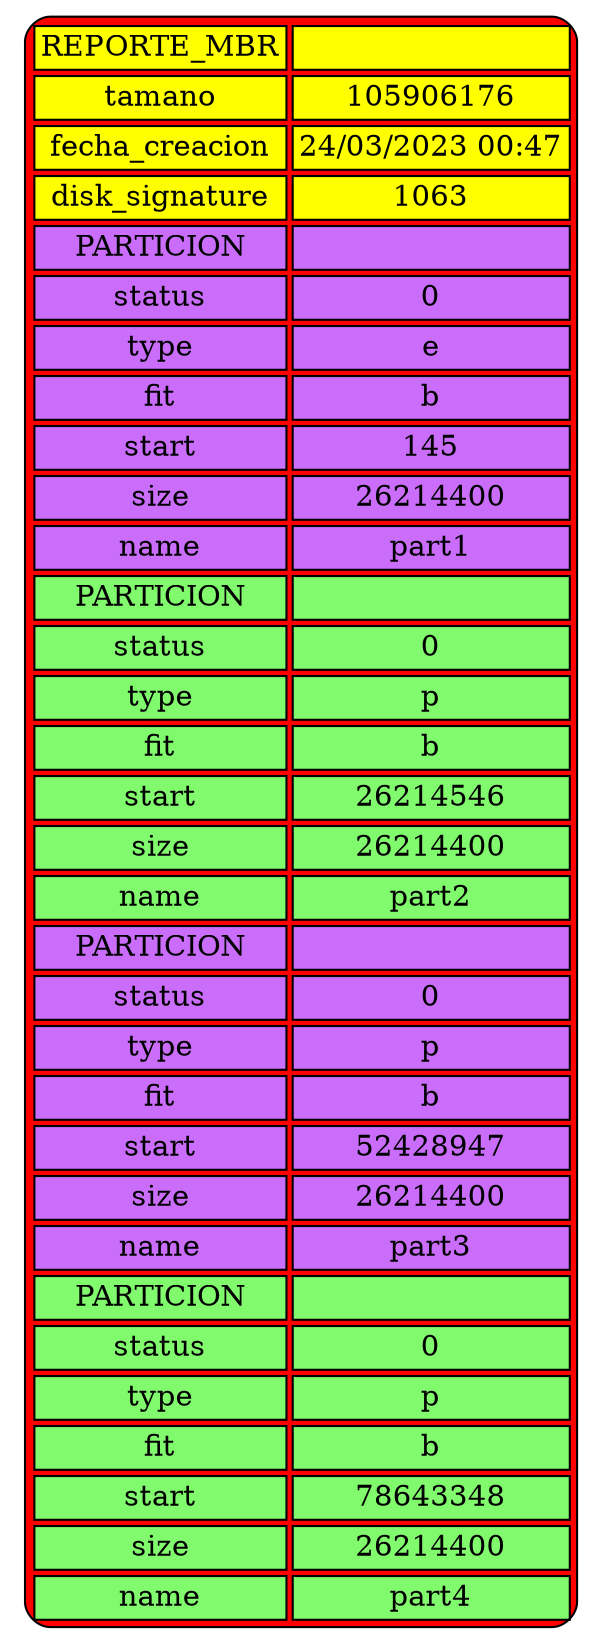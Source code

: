 digraph G {
a0 [shape=none label=<
<TABLE cellspacing="3" cellpadding="2" style="rounded" bgcolor="red">
<TR>
<TD bgcolor="yellow">REPORTE_MBR</TD>
<TD bgcolor="yellow"></TD>
</TR>

<TR>
<TD bgcolor="yellow">tamano</TD>
<TD bgcolor="yellow">105906176</TD>
</TR>

<TR>
<TD bgcolor="yellow">fecha_creacion</TD>
<TD bgcolor="yellow">24/03/2023 00:47</TD>
</TR>

<TR>
<TD bgcolor="yellow">disk_signature</TD>
<TD bgcolor="yellow">1063</TD>
</TR>


<TR>
<TD bgcolor="#c96dfa">PARTICION</TD>
<TD bgcolor="#c96dfa"></TD>
</TR>

<TR>
<TD bgcolor="#c96dfa">status</TD>
<TD bgcolor="#c96dfa">0</TD>
</TR>

<TR>
<TD bgcolor="#c96dfa">type</TD>
<TD bgcolor="#c96dfa">e</TD>
</TR>

<TR>
<TD bgcolor="#c96dfa">fit</TD>
<TD bgcolor="#c96dfa">b</TD>
</TR>

<TR>
<TD bgcolor="#c96dfa">start</TD>
<TD bgcolor="#c96dfa">145</TD>
</TR>

<TR>
<TD bgcolor="#c96dfa">size</TD>
<TD bgcolor="#c96dfa">26214400</TD>
</TR>

<TR>
<TD bgcolor="#c96dfa">name</TD>
<TD bgcolor="#c96dfa">part1</TD>
</TR>


<TR>
<TD bgcolor="#82fa6d">PARTICION</TD>
<TD bgcolor="#82fa6d"></TD>
</TR>

<TR>
<TD bgcolor="#82fa6d">status</TD>
<TD bgcolor="#82fa6d">0</TD>
</TR>

<TR>
<TD bgcolor="#82fa6d">type</TD>
<TD bgcolor="#82fa6d">p</TD>
</TR>

<TR>
<TD bgcolor="#82fa6d">fit</TD>
<TD bgcolor="#82fa6d">b</TD>
</TR>

<TR>
<TD bgcolor="#82fa6d">start</TD>
<TD bgcolor="#82fa6d">26214546</TD>
</TR>

<TR>
<TD bgcolor="#82fa6d">size</TD>
<TD bgcolor="#82fa6d">26214400</TD>
</TR>

<TR>
<TD bgcolor="#82fa6d">name</TD>
<TD bgcolor="#82fa6d">part2</TD>
</TR>


<TR>
<TD bgcolor="#c96dfa">PARTICION</TD>
<TD bgcolor="#c96dfa"></TD>
</TR>

<TR>
<TD bgcolor="#c96dfa">status</TD>
<TD bgcolor="#c96dfa">0</TD>
</TR>

<TR>
<TD bgcolor="#c96dfa">type</TD>
<TD bgcolor="#c96dfa">p</TD>
</TR>

<TR>
<TD bgcolor="#c96dfa">fit</TD>
<TD bgcolor="#c96dfa">b</TD>
</TR>

<TR>
<TD bgcolor="#c96dfa">start</TD>
<TD bgcolor="#c96dfa">52428947</TD>
</TR>

<TR>
<TD bgcolor="#c96dfa">size</TD>
<TD bgcolor="#c96dfa">26214400</TD>
</TR>

<TR>
<TD bgcolor="#c96dfa">name</TD>
<TD bgcolor="#c96dfa">part3</TD>
</TR>


<TR>
<TD bgcolor="#82fa6d">PARTICION</TD>
<TD bgcolor="#82fa6d"></TD>
</TR>

<TR>
<TD bgcolor="#82fa6d">status</TD>
<TD bgcolor="#82fa6d">0</TD>
</TR>

<TR>
<TD bgcolor="#82fa6d">type</TD>
<TD bgcolor="#82fa6d">p</TD>
</TR>

<TR>
<TD bgcolor="#82fa6d">fit</TD>
<TD bgcolor="#82fa6d">b</TD>
</TR>

<TR>
<TD bgcolor="#82fa6d">start</TD>
<TD bgcolor="#82fa6d">78643348</TD>
</TR>

<TR>
<TD bgcolor="#82fa6d">size</TD>
<TD bgcolor="#82fa6d">26214400</TD>
</TR>

<TR>
<TD bgcolor="#82fa6d">name</TD>
<TD bgcolor="#82fa6d">part4</TD>
</TR>


</TABLE>>];
}